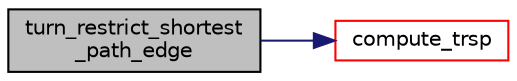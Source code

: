 digraph "turn_restrict_shortest_path_edge"
{
  edge [fontname="Helvetica",fontsize="10",labelfontname="Helvetica",labelfontsize="10"];
  node [fontname="Helvetica",fontsize="10",shape=record];
  rankdir="LR";
  Node1 [label="turn_restrict_shortest\l_path_edge",height=0.2,width=0.4,color="black", fillcolor="grey75", style="filled" fontcolor="black"];
  Node1 -> Node2 [color="midnightblue",fontsize="10",style="solid",fontname="Helvetica"];
  Node2 [label="compute_trsp",height=0.2,width=0.4,color="red", fillcolor="white", style="filled",URL="$trsp_8c.html#af22a27dfd9329f65ede022007d5d2413"];
}

